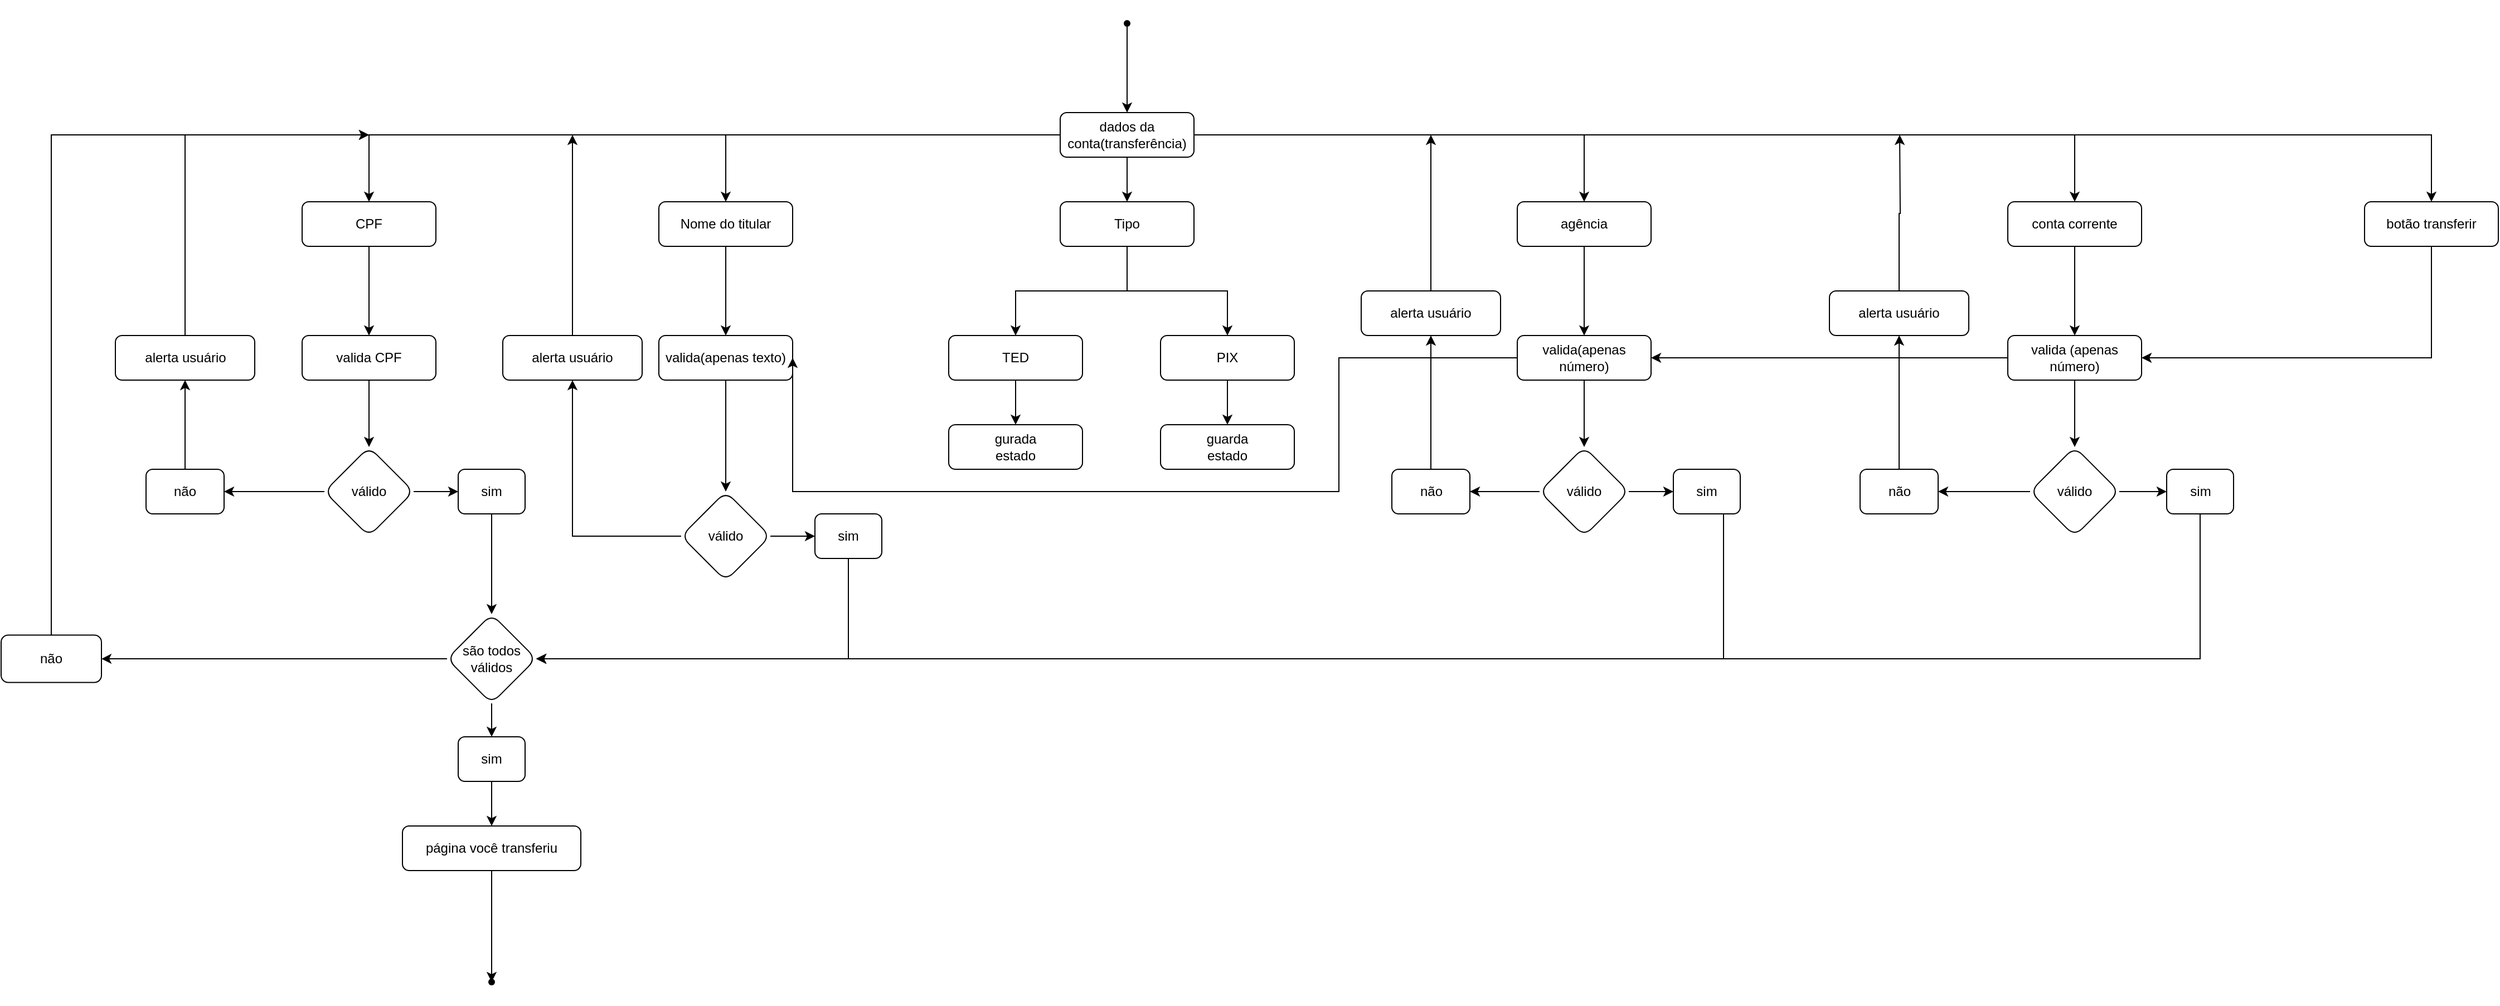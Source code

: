 <mxfile version="15.2.7" type="device"><diagram id="CqKJxcbZCd84ecRGqgIx" name="Página-1"><mxGraphModel dx="1673" dy="494" grid="1" gridSize="10" guides="1" tooltips="1" connect="1" arrows="1" fold="1" page="1" pageScale="1" pageWidth="827" pageHeight="1169" math="0" shadow="0"><root><mxCell id="0"/><mxCell id="1" parent="0"/><mxCell id="v6fthU-4P0Gw9AM2ynff-5" value="" style="edgeStyle=orthogonalEdgeStyle;rounded=0;orthogonalLoop=1;jettySize=auto;html=1;" edge="1" parent="1" source="v6fthU-4P0Gw9AM2ynff-1" target="v6fthU-4P0Gw9AM2ynff-4"><mxGeometry relative="1" as="geometry"/></mxCell><mxCell id="v6fthU-4P0Gw9AM2ynff-6" style="edgeStyle=orthogonalEdgeStyle;rounded=0;orthogonalLoop=1;jettySize=auto;html=1;" edge="1" parent="1" source="v6fthU-4P0Gw9AM2ynff-1" target="v6fthU-4P0Gw9AM2ynff-7"><mxGeometry relative="1" as="geometry"><mxPoint x="500" y="200" as="targetPoint"/></mxGeometry></mxCell><mxCell id="v6fthU-4P0Gw9AM2ynff-8" style="edgeStyle=orthogonalEdgeStyle;rounded=0;orthogonalLoop=1;jettySize=auto;html=1;" edge="1" parent="1" source="v6fthU-4P0Gw9AM2ynff-1" target="v6fthU-4P0Gw9AM2ynff-9"><mxGeometry relative="1" as="geometry"><mxPoint x="760" y="200" as="targetPoint"/></mxGeometry></mxCell><mxCell id="v6fthU-4P0Gw9AM2ynff-10" style="edgeStyle=orthogonalEdgeStyle;rounded=0;orthogonalLoop=1;jettySize=auto;html=1;" edge="1" parent="1" source="v6fthU-4P0Gw9AM2ynff-1" target="v6fthU-4P0Gw9AM2ynff-11"><mxGeometry relative="1" as="geometry"><mxPoint x="990" y="210" as="targetPoint"/></mxGeometry></mxCell><mxCell id="v6fthU-4P0Gw9AM2ynff-12" style="edgeStyle=orthogonalEdgeStyle;rounded=0;orthogonalLoop=1;jettySize=auto;html=1;" edge="1" parent="1" source="v6fthU-4P0Gw9AM2ynff-1" target="v6fthU-4P0Gw9AM2ynff-13"><mxGeometry relative="1" as="geometry"><mxPoint x="1241" y="200" as="targetPoint"/></mxGeometry></mxCell><mxCell id="v6fthU-4P0Gw9AM2ynff-14" style="edgeStyle=orthogonalEdgeStyle;rounded=0;orthogonalLoop=1;jettySize=auto;html=1;" edge="1" parent="1" source="v6fthU-4P0Gw9AM2ynff-1" target="v6fthU-4P0Gw9AM2ynff-15"><mxGeometry relative="1" as="geometry"><mxPoint x="600" y="280" as="targetPoint"/></mxGeometry></mxCell><mxCell id="v6fthU-4P0Gw9AM2ynff-1" value="dados da conta(transferência)" style="rounded=1;whiteSpace=wrap;html=1;" vertex="1" parent="1"><mxGeometry x="700" y="120" width="120" height="40" as="geometry"/></mxCell><mxCell id="v6fthU-4P0Gw9AM2ynff-3" value="" style="edgeStyle=orthogonalEdgeStyle;rounded=0;orthogonalLoop=1;jettySize=auto;html=1;" edge="1" parent="1" source="v6fthU-4P0Gw9AM2ynff-2" target="v6fthU-4P0Gw9AM2ynff-1"><mxGeometry relative="1" as="geometry"/></mxCell><mxCell id="v6fthU-4P0Gw9AM2ynff-2" value="" style="shape=waypoint;sketch=0;fillStyle=solid;size=6;pointerEvents=1;points=[];fillColor=none;resizable=0;rotatable=0;perimeter=centerPerimeter;snapToPoint=1;" vertex="1" parent="1"><mxGeometry x="740" y="20" width="40" height="40" as="geometry"/></mxCell><mxCell id="v6fthU-4P0Gw9AM2ynff-17" value="" style="edgeStyle=orthogonalEdgeStyle;rounded=0;orthogonalLoop=1;jettySize=auto;html=1;" edge="1" parent="1" source="v6fthU-4P0Gw9AM2ynff-4" target="v6fthU-4P0Gw9AM2ynff-16"><mxGeometry relative="1" as="geometry"/></mxCell><mxCell id="v6fthU-4P0Gw9AM2ynff-4" value="CPF" style="whiteSpace=wrap;html=1;rounded=1;" vertex="1" parent="1"><mxGeometry x="20" y="200" width="120" height="40" as="geometry"/></mxCell><mxCell id="v6fthU-4P0Gw9AM2ynff-19" value="" style="edgeStyle=orthogonalEdgeStyle;rounded=0;orthogonalLoop=1;jettySize=auto;html=1;" edge="1" parent="1" source="v6fthU-4P0Gw9AM2ynff-7" target="v6fthU-4P0Gw9AM2ynff-18"><mxGeometry relative="1" as="geometry"/></mxCell><mxCell id="v6fthU-4P0Gw9AM2ynff-7" value="Nome do titular" style="rounded=1;whiteSpace=wrap;html=1;" vertex="1" parent="1"><mxGeometry x="340" y="200" width="120" height="40" as="geometry"/></mxCell><mxCell id="v6fthU-4P0Gw9AM2ynff-21" value="" style="edgeStyle=orthogonalEdgeStyle;rounded=0;orthogonalLoop=1;jettySize=auto;html=1;" edge="1" parent="1" source="v6fthU-4P0Gw9AM2ynff-9" target="v6fthU-4P0Gw9AM2ynff-20"><mxGeometry relative="1" as="geometry"/></mxCell><mxCell id="v6fthU-4P0Gw9AM2ynff-22" style="edgeStyle=orthogonalEdgeStyle;rounded=0;orthogonalLoop=1;jettySize=auto;html=1;" edge="1" parent="1" source="v6fthU-4P0Gw9AM2ynff-9" target="v6fthU-4P0Gw9AM2ynff-23"><mxGeometry relative="1" as="geometry"><mxPoint x="890" y="320" as="targetPoint"/></mxGeometry></mxCell><mxCell id="v6fthU-4P0Gw9AM2ynff-9" value="Tipo" style="rounded=1;whiteSpace=wrap;html=1;" vertex="1" parent="1"><mxGeometry x="700" y="200" width="120" height="40" as="geometry"/></mxCell><mxCell id="v6fthU-4P0Gw9AM2ynff-25" value="" style="edgeStyle=orthogonalEdgeStyle;rounded=0;orthogonalLoop=1;jettySize=auto;html=1;" edge="1" parent="1" source="v6fthU-4P0Gw9AM2ynff-11" target="v6fthU-4P0Gw9AM2ynff-24"><mxGeometry relative="1" as="geometry"/></mxCell><mxCell id="v6fthU-4P0Gw9AM2ynff-11" value="agência" style="rounded=1;whiteSpace=wrap;html=1;" vertex="1" parent="1"><mxGeometry x="1110" y="200" width="120" height="40" as="geometry"/></mxCell><mxCell id="v6fthU-4P0Gw9AM2ynff-27" value="" style="edgeStyle=orthogonalEdgeStyle;rounded=0;orthogonalLoop=1;jettySize=auto;html=1;" edge="1" parent="1" source="v6fthU-4P0Gw9AM2ynff-13" target="v6fthU-4P0Gw9AM2ynff-26"><mxGeometry relative="1" as="geometry"/></mxCell><mxCell id="v6fthU-4P0Gw9AM2ynff-13" value="conta corrente" style="rounded=1;whiteSpace=wrap;html=1;" vertex="1" parent="1"><mxGeometry x="1550" y="200" width="120" height="40" as="geometry"/></mxCell><mxCell id="v6fthU-4P0Gw9AM2ynff-68" style="edgeStyle=orthogonalEdgeStyle;rounded=0;orthogonalLoop=1;jettySize=auto;html=1;entryX=1;entryY=0.5;entryDx=0;entryDy=0;" edge="1" parent="1" source="v6fthU-4P0Gw9AM2ynff-15" target="v6fthU-4P0Gw9AM2ynff-26"><mxGeometry relative="1" as="geometry"><Array as="points"><mxPoint x="1930" y="340"/></Array></mxGeometry></mxCell><mxCell id="v6fthU-4P0Gw9AM2ynff-15" value="botão transferir" style="rounded=1;whiteSpace=wrap;html=1;" vertex="1" parent="1"><mxGeometry x="1870" y="200" width="120" height="40" as="geometry"/></mxCell><mxCell id="v6fthU-4P0Gw9AM2ynff-35" value="" style="edgeStyle=orthogonalEdgeStyle;rounded=0;orthogonalLoop=1;jettySize=auto;html=1;" edge="1" parent="1" source="v6fthU-4P0Gw9AM2ynff-16" target="v6fthU-4P0Gw9AM2ynff-34"><mxGeometry relative="1" as="geometry"/></mxCell><mxCell id="v6fthU-4P0Gw9AM2ynff-16" value="valida CPF" style="whiteSpace=wrap;html=1;rounded=1;" vertex="1" parent="1"><mxGeometry x="20" y="320" width="120" height="40" as="geometry"/></mxCell><mxCell id="v6fthU-4P0Gw9AM2ynff-46" style="edgeStyle=orthogonalEdgeStyle;rounded=0;orthogonalLoop=1;jettySize=auto;html=1;" edge="1" parent="1" source="v6fthU-4P0Gw9AM2ynff-18" target="v6fthU-4P0Gw9AM2ynff-44"><mxGeometry relative="1" as="geometry"/></mxCell><mxCell id="v6fthU-4P0Gw9AM2ynff-18" value="valida(apenas texto)" style="rounded=1;whiteSpace=wrap;html=1;" vertex="1" parent="1"><mxGeometry x="340" y="320" width="120" height="40" as="geometry"/></mxCell><mxCell id="v6fthU-4P0Gw9AM2ynff-70" value="" style="edgeStyle=orthogonalEdgeStyle;rounded=0;orthogonalLoop=1;jettySize=auto;html=1;" edge="1" parent="1" source="v6fthU-4P0Gw9AM2ynff-20" target="v6fthU-4P0Gw9AM2ynff-69"><mxGeometry relative="1" as="geometry"/></mxCell><mxCell id="v6fthU-4P0Gw9AM2ynff-20" value="TED" style="rounded=1;whiteSpace=wrap;html=1;" vertex="1" parent="1"><mxGeometry x="600" y="320" width="120" height="40" as="geometry"/></mxCell><mxCell id="v6fthU-4P0Gw9AM2ynff-72" value="" style="edgeStyle=orthogonalEdgeStyle;rounded=0;orthogonalLoop=1;jettySize=auto;html=1;" edge="1" parent="1" source="v6fthU-4P0Gw9AM2ynff-23" target="v6fthU-4P0Gw9AM2ynff-71"><mxGeometry relative="1" as="geometry"/></mxCell><mxCell id="v6fthU-4P0Gw9AM2ynff-23" value="PIX" style="rounded=1;whiteSpace=wrap;html=1;" vertex="1" parent="1"><mxGeometry x="790" y="320" width="120" height="40" as="geometry"/></mxCell><mxCell id="v6fthU-4P0Gw9AM2ynff-53" style="edgeStyle=orthogonalEdgeStyle;rounded=0;orthogonalLoop=1;jettySize=auto;html=1;entryX=0.5;entryY=0;entryDx=0;entryDy=0;" edge="1" parent="1" source="v6fthU-4P0Gw9AM2ynff-24" target="v6fthU-4P0Gw9AM2ynff-51"><mxGeometry relative="1" as="geometry"/></mxCell><mxCell id="v6fthU-4P0Gw9AM2ynff-74" style="edgeStyle=orthogonalEdgeStyle;rounded=0;orthogonalLoop=1;jettySize=auto;html=1;entryX=1;entryY=0.5;entryDx=0;entryDy=0;" edge="1" parent="1" source="v6fthU-4P0Gw9AM2ynff-24" target="v6fthU-4P0Gw9AM2ynff-18"><mxGeometry relative="1" as="geometry"><Array as="points"><mxPoint x="950" y="340"/><mxPoint x="950" y="460"/><mxPoint x="460" y="460"/></Array></mxGeometry></mxCell><mxCell id="v6fthU-4P0Gw9AM2ynff-24" value="valida(apenas número)" style="rounded=1;whiteSpace=wrap;html=1;" vertex="1" parent="1"><mxGeometry x="1110" y="320" width="120" height="40" as="geometry"/></mxCell><mxCell id="v6fthU-4P0Gw9AM2ynff-64" style="edgeStyle=orthogonalEdgeStyle;rounded=0;orthogonalLoop=1;jettySize=auto;html=1;entryX=0.5;entryY=0;entryDx=0;entryDy=0;" edge="1" parent="1" source="v6fthU-4P0Gw9AM2ynff-26" target="v6fthU-4P0Gw9AM2ynff-61"><mxGeometry relative="1" as="geometry"/></mxCell><mxCell id="v6fthU-4P0Gw9AM2ynff-73" style="edgeStyle=orthogonalEdgeStyle;rounded=0;orthogonalLoop=1;jettySize=auto;html=1;entryX=1;entryY=0.5;entryDx=0;entryDy=0;" edge="1" parent="1" source="v6fthU-4P0Gw9AM2ynff-26" target="v6fthU-4P0Gw9AM2ynff-24"><mxGeometry relative="1" as="geometry"/></mxCell><mxCell id="v6fthU-4P0Gw9AM2ynff-26" value="valida (apenas número)" style="rounded=1;whiteSpace=wrap;html=1;" vertex="1" parent="1"><mxGeometry x="1550" y="320" width="120" height="40" as="geometry"/></mxCell><mxCell id="v6fthU-4P0Gw9AM2ynff-36" style="edgeStyle=orthogonalEdgeStyle;rounded=0;orthogonalLoop=1;jettySize=auto;html=1;" edge="1" parent="1" source="v6fthU-4P0Gw9AM2ynff-34" target="v6fthU-4P0Gw9AM2ynff-37"><mxGeometry relative="1" as="geometry"><mxPoint x="160" y="460" as="targetPoint"/></mxGeometry></mxCell><mxCell id="v6fthU-4P0Gw9AM2ynff-39" value="" style="edgeStyle=orthogonalEdgeStyle;rounded=0;orthogonalLoop=1;jettySize=auto;html=1;" edge="1" parent="1" source="v6fthU-4P0Gw9AM2ynff-34" target="v6fthU-4P0Gw9AM2ynff-38"><mxGeometry relative="1" as="geometry"/></mxCell><mxCell id="v6fthU-4P0Gw9AM2ynff-34" value="válido" style="rhombus;whiteSpace=wrap;html=1;rounded=1;" vertex="1" parent="1"><mxGeometry x="40" y="420" width="80" height="80" as="geometry"/></mxCell><mxCell id="v6fthU-4P0Gw9AM2ynff-78" value="" style="edgeStyle=orthogonalEdgeStyle;rounded=0;orthogonalLoop=1;jettySize=auto;html=1;" edge="1" parent="1" source="v6fthU-4P0Gw9AM2ynff-37" target="v6fthU-4P0Gw9AM2ynff-77"><mxGeometry relative="1" as="geometry"/></mxCell><mxCell id="v6fthU-4P0Gw9AM2ynff-37" value="sim" style="rounded=1;whiteSpace=wrap;html=1;" vertex="1" parent="1"><mxGeometry x="160" y="440" width="60" height="40" as="geometry"/></mxCell><mxCell id="v6fthU-4P0Gw9AM2ynff-40" style="edgeStyle=orthogonalEdgeStyle;rounded=0;orthogonalLoop=1;jettySize=auto;html=1;" edge="1" parent="1" source="v6fthU-4P0Gw9AM2ynff-38" target="v6fthU-4P0Gw9AM2ynff-41"><mxGeometry relative="1" as="geometry"><mxPoint x="-55" y="360" as="targetPoint"/></mxGeometry></mxCell><mxCell id="v6fthU-4P0Gw9AM2ynff-38" value="não" style="whiteSpace=wrap;html=1;rounded=1;" vertex="1" parent="1"><mxGeometry x="-120" y="440" width="70" height="40" as="geometry"/></mxCell><mxCell id="v6fthU-4P0Gw9AM2ynff-42" style="edgeStyle=orthogonalEdgeStyle;rounded=0;orthogonalLoop=1;jettySize=auto;html=1;" edge="1" parent="1" source="v6fthU-4P0Gw9AM2ynff-41"><mxGeometry relative="1" as="geometry"><mxPoint x="80" y="140" as="targetPoint"/><Array as="points"><mxPoint x="-85" y="140"/></Array></mxGeometry></mxCell><mxCell id="v6fthU-4P0Gw9AM2ynff-41" value="alerta usuário" style="rounded=1;whiteSpace=wrap;html=1;" vertex="1" parent="1"><mxGeometry x="-147.5" y="320" width="125" height="40" as="geometry"/></mxCell><mxCell id="v6fthU-4P0Gw9AM2ynff-43" style="edgeStyle=orthogonalEdgeStyle;rounded=0;orthogonalLoop=1;jettySize=auto;html=1;" edge="1" parent="1" source="v6fthU-4P0Gw9AM2ynff-44" target="v6fthU-4P0Gw9AM2ynff-45"><mxGeometry relative="1" as="geometry"><mxPoint x="480" y="500" as="targetPoint"/></mxGeometry></mxCell><mxCell id="v6fthU-4P0Gw9AM2ynff-47" style="edgeStyle=orthogonalEdgeStyle;rounded=0;orthogonalLoop=1;jettySize=auto;html=1;entryX=0.5;entryY=1;entryDx=0;entryDy=0;" edge="1" parent="1" source="v6fthU-4P0Gw9AM2ynff-44" target="v6fthU-4P0Gw9AM2ynff-48"><mxGeometry relative="1" as="geometry"><mxPoint x="260" y="360" as="targetPoint"/></mxGeometry></mxCell><mxCell id="v6fthU-4P0Gw9AM2ynff-44" value="válido" style="rhombus;whiteSpace=wrap;html=1;rounded=1;" vertex="1" parent="1"><mxGeometry x="360" y="460" width="80" height="80" as="geometry"/></mxCell><mxCell id="v6fthU-4P0Gw9AM2ynff-79" style="edgeStyle=orthogonalEdgeStyle;rounded=0;orthogonalLoop=1;jettySize=auto;html=1;entryX=1;entryY=0.5;entryDx=0;entryDy=0;" edge="1" parent="1" source="v6fthU-4P0Gw9AM2ynff-45" target="v6fthU-4P0Gw9AM2ynff-77"><mxGeometry relative="1" as="geometry"><Array as="points"><mxPoint x="510" y="610"/></Array></mxGeometry></mxCell><mxCell id="v6fthU-4P0Gw9AM2ynff-45" value="sim" style="rounded=1;whiteSpace=wrap;html=1;" vertex="1" parent="1"><mxGeometry x="480" y="480" width="60" height="40" as="geometry"/></mxCell><mxCell id="v6fthU-4P0Gw9AM2ynff-49" style="edgeStyle=orthogonalEdgeStyle;rounded=0;orthogonalLoop=1;jettySize=auto;html=1;" edge="1" parent="1" source="v6fthU-4P0Gw9AM2ynff-48"><mxGeometry relative="1" as="geometry"><mxPoint x="262.5" y="140" as="targetPoint"/></mxGeometry></mxCell><mxCell id="v6fthU-4P0Gw9AM2ynff-48" value="alerta usuário" style="rounded=1;whiteSpace=wrap;html=1;" vertex="1" parent="1"><mxGeometry x="200" y="320" width="125" height="40" as="geometry"/></mxCell><mxCell id="v6fthU-4P0Gw9AM2ynff-50" style="edgeStyle=orthogonalEdgeStyle;rounded=0;orthogonalLoop=1;jettySize=auto;html=1;" edge="1" parent="1" source="v6fthU-4P0Gw9AM2ynff-51" target="v6fthU-4P0Gw9AM2ynff-52"><mxGeometry relative="1" as="geometry"><mxPoint x="1250" y="460" as="targetPoint"/></mxGeometry></mxCell><mxCell id="v6fthU-4P0Gw9AM2ynff-55" style="edgeStyle=orthogonalEdgeStyle;rounded=0;orthogonalLoop=1;jettySize=auto;html=1;entryX=1;entryY=0.5;entryDx=0;entryDy=0;" edge="1" parent="1" source="v6fthU-4P0Gw9AM2ynff-51" target="v6fthU-4P0Gw9AM2ynff-54"><mxGeometry relative="1" as="geometry"/></mxCell><mxCell id="v6fthU-4P0Gw9AM2ynff-51" value="válido" style="rhombus;whiteSpace=wrap;html=1;rounded=1;" vertex="1" parent="1"><mxGeometry x="1130" y="420" width="80" height="80" as="geometry"/></mxCell><mxCell id="v6fthU-4P0Gw9AM2ynff-80" style="edgeStyle=orthogonalEdgeStyle;rounded=0;orthogonalLoop=1;jettySize=auto;html=1;exitX=0.75;exitY=1;exitDx=0;exitDy=0;entryX=1;entryY=0.5;entryDx=0;entryDy=0;" edge="1" parent="1" source="v6fthU-4P0Gw9AM2ynff-52" target="v6fthU-4P0Gw9AM2ynff-77"><mxGeometry relative="1" as="geometry"/></mxCell><mxCell id="v6fthU-4P0Gw9AM2ynff-52" value="sim" style="rounded=1;whiteSpace=wrap;html=1;" vertex="1" parent="1"><mxGeometry x="1250" y="440" width="60" height="40" as="geometry"/></mxCell><mxCell id="v6fthU-4P0Gw9AM2ynff-57" value="" style="edgeStyle=orthogonalEdgeStyle;rounded=0;orthogonalLoop=1;jettySize=auto;html=1;" edge="1" parent="1" source="v6fthU-4P0Gw9AM2ynff-54" target="v6fthU-4P0Gw9AM2ynff-56"><mxGeometry relative="1" as="geometry"/></mxCell><mxCell id="v6fthU-4P0Gw9AM2ynff-54" value="não" style="whiteSpace=wrap;html=1;rounded=1;" vertex="1" parent="1"><mxGeometry x="997.5" y="440" width="70" height="40" as="geometry"/></mxCell><mxCell id="v6fthU-4P0Gw9AM2ynff-58" style="edgeStyle=orthogonalEdgeStyle;rounded=0;orthogonalLoop=1;jettySize=auto;html=1;" edge="1" parent="1" source="v6fthU-4P0Gw9AM2ynff-56"><mxGeometry relative="1" as="geometry"><mxPoint x="1032.5" y="140" as="targetPoint"/></mxGeometry></mxCell><mxCell id="v6fthU-4P0Gw9AM2ynff-56" value="alerta usuário" style="rounded=1;whiteSpace=wrap;html=1;" vertex="1" parent="1"><mxGeometry x="970" y="280" width="125" height="40" as="geometry"/></mxCell><mxCell id="v6fthU-4P0Gw9AM2ynff-59" style="edgeStyle=orthogonalEdgeStyle;rounded=0;orthogonalLoop=1;jettySize=auto;html=1;" edge="1" parent="1" source="v6fthU-4P0Gw9AM2ynff-61" target="v6fthU-4P0Gw9AM2ynff-62"><mxGeometry relative="1" as="geometry"><mxPoint x="1692.5" y="460" as="targetPoint"/></mxGeometry></mxCell><mxCell id="v6fthU-4P0Gw9AM2ynff-60" style="edgeStyle=orthogonalEdgeStyle;rounded=0;orthogonalLoop=1;jettySize=auto;html=1;entryX=1;entryY=0.5;entryDx=0;entryDy=0;" edge="1" parent="1" source="v6fthU-4P0Gw9AM2ynff-61" target="v6fthU-4P0Gw9AM2ynff-63"><mxGeometry relative="1" as="geometry"/></mxCell><mxCell id="v6fthU-4P0Gw9AM2ynff-61" value="válido" style="rhombus;whiteSpace=wrap;html=1;rounded=1;" vertex="1" parent="1"><mxGeometry x="1570" y="420" width="80" height="80" as="geometry"/></mxCell><mxCell id="v6fthU-4P0Gw9AM2ynff-81" style="edgeStyle=orthogonalEdgeStyle;rounded=0;orthogonalLoop=1;jettySize=auto;html=1;entryX=1;entryY=0.5;entryDx=0;entryDy=0;" edge="1" parent="1" source="v6fthU-4P0Gw9AM2ynff-62" target="v6fthU-4P0Gw9AM2ynff-77"><mxGeometry relative="1" as="geometry"><Array as="points"><mxPoint x="1723" y="610"/></Array></mxGeometry></mxCell><mxCell id="v6fthU-4P0Gw9AM2ynff-62" value="sim" style="rounded=1;whiteSpace=wrap;html=1;" vertex="1" parent="1"><mxGeometry x="1692.5" y="440" width="60" height="40" as="geometry"/></mxCell><mxCell id="v6fthU-4P0Gw9AM2ynff-66" style="edgeStyle=orthogonalEdgeStyle;rounded=0;orthogonalLoop=1;jettySize=auto;html=1;entryX=0.5;entryY=1;entryDx=0;entryDy=0;" edge="1" parent="1" source="v6fthU-4P0Gw9AM2ynff-63" target="v6fthU-4P0Gw9AM2ynff-65"><mxGeometry relative="1" as="geometry"/></mxCell><mxCell id="v6fthU-4P0Gw9AM2ynff-63" value="não" style="whiteSpace=wrap;html=1;rounded=1;" vertex="1" parent="1"><mxGeometry x="1417.5" y="440" width="70" height="40" as="geometry"/></mxCell><mxCell id="v6fthU-4P0Gw9AM2ynff-67" style="edgeStyle=orthogonalEdgeStyle;rounded=0;orthogonalLoop=1;jettySize=auto;html=1;" edge="1" parent="1" source="v6fthU-4P0Gw9AM2ynff-65"><mxGeometry relative="1" as="geometry"><mxPoint x="1453" y="140" as="targetPoint"/></mxGeometry></mxCell><mxCell id="v6fthU-4P0Gw9AM2ynff-65" value="alerta usuário" style="rounded=1;whiteSpace=wrap;html=1;" vertex="1" parent="1"><mxGeometry x="1390" y="280" width="125" height="40" as="geometry"/></mxCell><mxCell id="v6fthU-4P0Gw9AM2ynff-69" value="gurada&lt;br&gt;estado" style="rounded=1;whiteSpace=wrap;html=1;" vertex="1" parent="1"><mxGeometry x="600" y="400" width="120" height="40" as="geometry"/></mxCell><mxCell id="v6fthU-4P0Gw9AM2ynff-71" value="guarda&lt;br&gt;estado" style="rounded=1;whiteSpace=wrap;html=1;" vertex="1" parent="1"><mxGeometry x="790" y="400" width="120" height="40" as="geometry"/></mxCell><mxCell id="v6fthU-4P0Gw9AM2ynff-83" value="" style="edgeStyle=orthogonalEdgeStyle;rounded=0;orthogonalLoop=1;jettySize=auto;html=1;" edge="1" parent="1" source="v6fthU-4P0Gw9AM2ynff-77" target="v6fthU-4P0Gw9AM2ynff-82"><mxGeometry relative="1" as="geometry"/></mxCell><mxCell id="v6fthU-4P0Gw9AM2ynff-85" value="" style="edgeStyle=orthogonalEdgeStyle;rounded=0;orthogonalLoop=1;jettySize=auto;html=1;" edge="1" parent="1" source="v6fthU-4P0Gw9AM2ynff-77" target="v6fthU-4P0Gw9AM2ynff-84"><mxGeometry relative="1" as="geometry"/></mxCell><mxCell id="v6fthU-4P0Gw9AM2ynff-77" value="são todos&lt;br&gt;válidos" style="rhombus;whiteSpace=wrap;html=1;rounded=1;" vertex="1" parent="1"><mxGeometry x="150" y="570" width="80" height="80" as="geometry"/></mxCell><mxCell id="v6fthU-4P0Gw9AM2ynff-87" value="" style="edgeStyle=orthogonalEdgeStyle;rounded=0;orthogonalLoop=1;jettySize=auto;html=1;" edge="1" parent="1" source="v6fthU-4P0Gw9AM2ynff-82" target="v6fthU-4P0Gw9AM2ynff-86"><mxGeometry relative="1" as="geometry"/></mxCell><mxCell id="v6fthU-4P0Gw9AM2ynff-82" value="sim" style="whiteSpace=wrap;html=1;rounded=1;" vertex="1" parent="1"><mxGeometry x="160" y="680" width="60" height="40" as="geometry"/></mxCell><mxCell id="v6fthU-4P0Gw9AM2ynff-88" style="edgeStyle=orthogonalEdgeStyle;rounded=0;orthogonalLoop=1;jettySize=auto;html=1;" edge="1" parent="1" source="v6fthU-4P0Gw9AM2ynff-84"><mxGeometry relative="1" as="geometry"><mxPoint x="80" y="140" as="targetPoint"/><Array as="points"><mxPoint x="-205" y="140"/><mxPoint x="80" y="140"/></Array></mxGeometry></mxCell><mxCell id="v6fthU-4P0Gw9AM2ynff-84" value="não" style="whiteSpace=wrap;html=1;rounded=1;" vertex="1" parent="1"><mxGeometry x="-250" y="588.75" width="90" height="42.5" as="geometry"/></mxCell><mxCell id="v6fthU-4P0Gw9AM2ynff-90" value="" style="edgeStyle=orthogonalEdgeStyle;rounded=0;orthogonalLoop=1;jettySize=auto;html=1;" edge="1" parent="1" source="v6fthU-4P0Gw9AM2ynff-86" target="v6fthU-4P0Gw9AM2ynff-89"><mxGeometry relative="1" as="geometry"/></mxCell><mxCell id="v6fthU-4P0Gw9AM2ynff-86" value="página você transferiu" style="whiteSpace=wrap;html=1;rounded=1;" vertex="1" parent="1"><mxGeometry x="110" y="760" width="160" height="40" as="geometry"/></mxCell><mxCell id="v6fthU-4P0Gw9AM2ynff-89" value="" style="shape=waypoint;size=6;pointerEvents=1;points=[];fillColor=#ffffff;resizable=0;rotatable=0;perimeter=centerPerimeter;snapToPoint=1;rounded=1;" vertex="1" parent="1"><mxGeometry x="170" y="880" width="40" height="40" as="geometry"/></mxCell></root></mxGraphModel></diagram></mxfile>